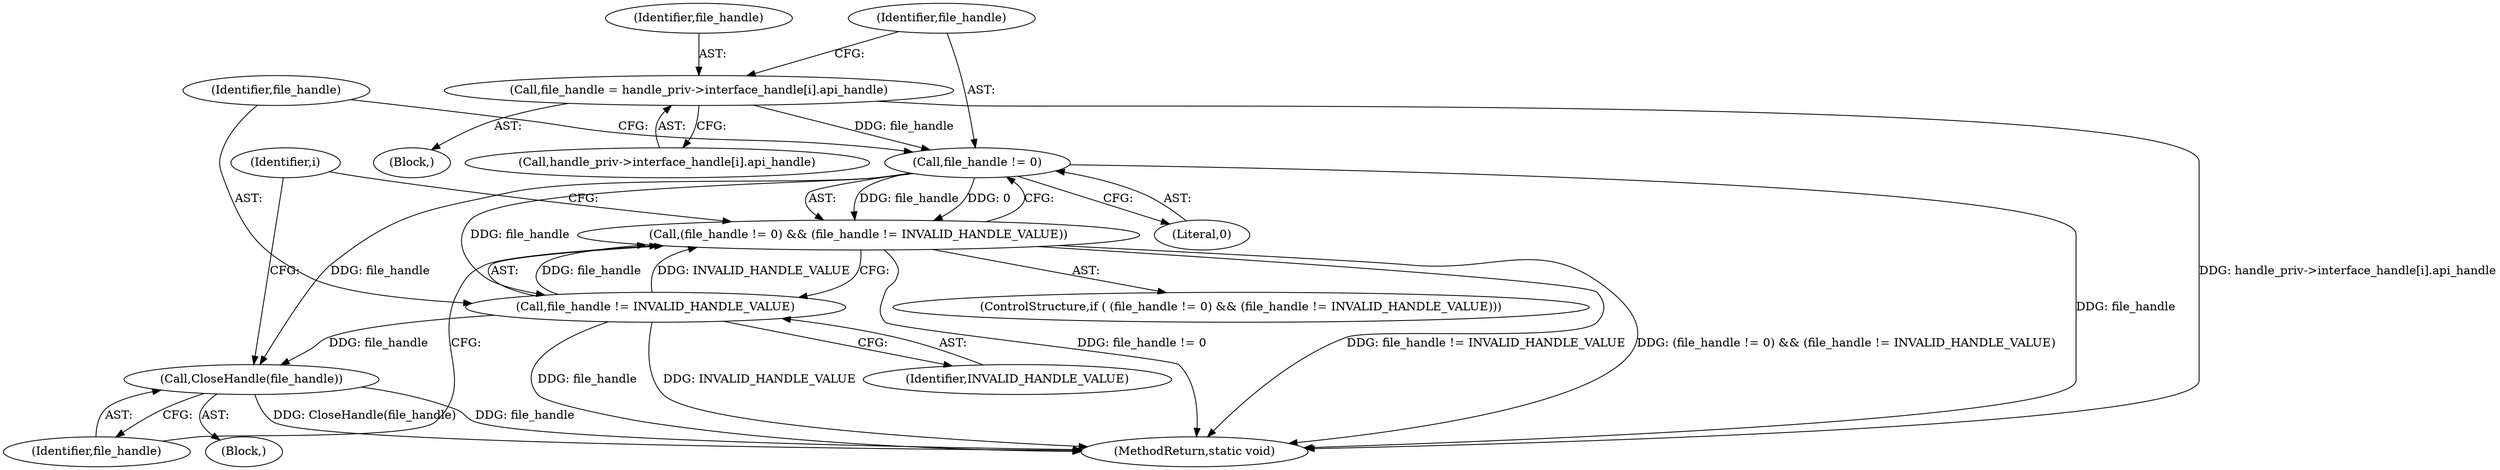 digraph "1_Chrome_ac149a8d4371c0e01e0934fdd57b09e86f96b5b9_16@array" {
"1000145" [label="(Call,file_handle = handle_priv->interface_handle[i].api_handle)"];
"1000156" [label="(Call,file_handle != 0)"];
"1000155" [label="(Call,(file_handle != 0) && (file_handle != INVALID_HANDLE_VALUE))"];
"1000159" [label="(Call,file_handle != INVALID_HANDLE_VALUE)"];
"1000163" [label="(Call,CloseHandle(file_handle))"];
"1000155" [label="(Call,(file_handle != 0) && (file_handle != INVALID_HANDLE_VALUE))"];
"1000154" [label="(ControlStructure,if ( (file_handle != 0) && (file_handle != INVALID_HANDLE_VALUE)))"];
"1000156" [label="(Call,file_handle != 0)"];
"1000163" [label="(Call,CloseHandle(file_handle))"];
"1000161" [label="(Identifier,INVALID_HANDLE_VALUE)"];
"1000144" [label="(Block,)"];
"1000158" [label="(Literal,0)"];
"1000160" [label="(Identifier,file_handle)"];
"1000147" [label="(Call,handle_priv->interface_handle[i].api_handle)"];
"1000159" [label="(Call,file_handle != INVALID_HANDLE_VALUE)"];
"1000164" [label="(Identifier,file_handle)"];
"1000157" [label="(Identifier,file_handle)"];
"1000130" [label="(Identifier,i)"];
"1000165" [label="(MethodReturn,static void)"];
"1000162" [label="(Block,)"];
"1000145" [label="(Call,file_handle = handle_priv->interface_handle[i].api_handle)"];
"1000146" [label="(Identifier,file_handle)"];
"1000145" -> "1000144"  [label="AST: "];
"1000145" -> "1000147"  [label="CFG: "];
"1000146" -> "1000145"  [label="AST: "];
"1000147" -> "1000145"  [label="AST: "];
"1000157" -> "1000145"  [label="CFG: "];
"1000145" -> "1000165"  [label="DDG: handle_priv->interface_handle[i].api_handle"];
"1000145" -> "1000156"  [label="DDG: file_handle"];
"1000156" -> "1000155"  [label="AST: "];
"1000156" -> "1000158"  [label="CFG: "];
"1000157" -> "1000156"  [label="AST: "];
"1000158" -> "1000156"  [label="AST: "];
"1000160" -> "1000156"  [label="CFG: "];
"1000155" -> "1000156"  [label="CFG: "];
"1000156" -> "1000165"  [label="DDG: file_handle"];
"1000156" -> "1000155"  [label="DDG: file_handle"];
"1000156" -> "1000155"  [label="DDG: 0"];
"1000156" -> "1000159"  [label="DDG: file_handle"];
"1000156" -> "1000163"  [label="DDG: file_handle"];
"1000155" -> "1000154"  [label="AST: "];
"1000155" -> "1000159"  [label="CFG: "];
"1000159" -> "1000155"  [label="AST: "];
"1000164" -> "1000155"  [label="CFG: "];
"1000130" -> "1000155"  [label="CFG: "];
"1000155" -> "1000165"  [label="DDG: file_handle != INVALID_HANDLE_VALUE"];
"1000155" -> "1000165"  [label="DDG: (file_handle != 0) && (file_handle != INVALID_HANDLE_VALUE)"];
"1000155" -> "1000165"  [label="DDG: file_handle != 0"];
"1000159" -> "1000155"  [label="DDG: file_handle"];
"1000159" -> "1000155"  [label="DDG: INVALID_HANDLE_VALUE"];
"1000159" -> "1000161"  [label="CFG: "];
"1000160" -> "1000159"  [label="AST: "];
"1000161" -> "1000159"  [label="AST: "];
"1000159" -> "1000165"  [label="DDG: file_handle"];
"1000159" -> "1000165"  [label="DDG: INVALID_HANDLE_VALUE"];
"1000159" -> "1000163"  [label="DDG: file_handle"];
"1000163" -> "1000162"  [label="AST: "];
"1000163" -> "1000164"  [label="CFG: "];
"1000164" -> "1000163"  [label="AST: "];
"1000130" -> "1000163"  [label="CFG: "];
"1000163" -> "1000165"  [label="DDG: CloseHandle(file_handle)"];
"1000163" -> "1000165"  [label="DDG: file_handle"];
}
